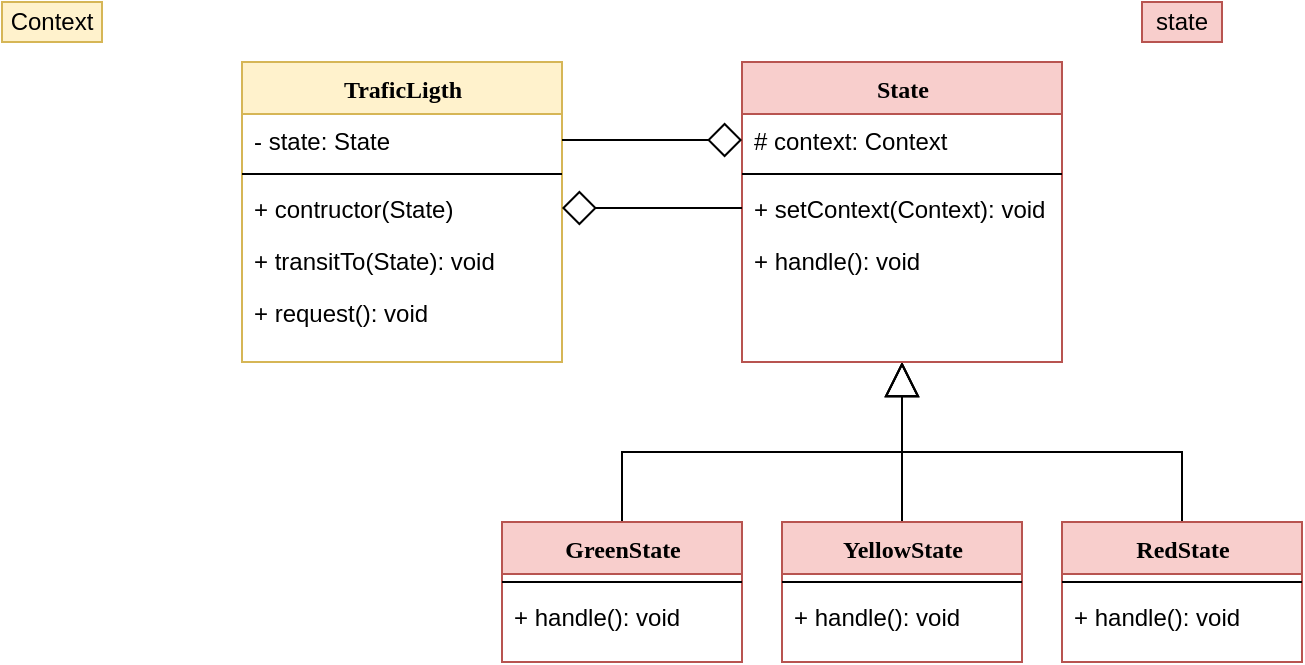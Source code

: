 <mxfile version="14.1.1" type="device"><diagram name="Page-1" id="9f46799a-70d6-7492-0946-bef42562c5a5"><mxGraphModel dx="1374" dy="774" grid="1" gridSize="10" guides="1" tooltips="1" connect="1" arrows="1" fold="1" page="1" pageScale="1" pageWidth="1100" pageHeight="850" background="#ffffff" math="0" shadow="0"><root><mxCell id="0"/><mxCell id="1" parent="0"/><mxCell id="78961159f06e98e8-17" value="TraficLigth" style="swimlane;html=1;fontStyle=1;align=center;verticalAlign=top;childLayout=stackLayout;horizontal=1;startSize=26;horizontalStack=0;resizeParent=1;resizeLast=0;collapsible=1;marginBottom=0;swimlaneFillColor=#ffffff;rounded=0;shadow=0;comic=0;labelBackgroundColor=none;strokeWidth=1;fillColor=#fff2cc;fontFamily=Verdana;fontSize=12;strokeColor=#d6b656;" parent="1" vertex="1"><mxGeometry x="250" y="80" width="160" height="150" as="geometry"/></mxCell><mxCell id="78961159f06e98e8-24" value="- state: State" style="text;html=1;strokeColor=none;fillColor=none;align=left;verticalAlign=top;spacingLeft=4;spacingRight=4;whiteSpace=wrap;overflow=hidden;rotatable=0;points=[[0,0.5],[1,0.5]];portConstraint=eastwest;" parent="78961159f06e98e8-17" vertex="1"><mxGeometry y="26" width="160" height="26" as="geometry"/></mxCell><mxCell id="78961159f06e98e8-19" value="" style="line;html=1;strokeWidth=1;fillColor=none;align=left;verticalAlign=middle;spacingTop=-1;spacingLeft=3;spacingRight=3;rotatable=0;labelPosition=right;points=[];portConstraint=eastwest;" parent="78961159f06e98e8-17" vertex="1"><mxGeometry y="52" width="160" height="8" as="geometry"/></mxCell><mxCell id="78961159f06e98e8-20" value="+ contructor(State)" style="text;html=1;strokeColor=none;fillColor=none;align=left;verticalAlign=top;spacingLeft=4;spacingRight=4;whiteSpace=wrap;overflow=hidden;rotatable=0;points=[[0,0.5],[1,0.5]];portConstraint=eastwest;" parent="78961159f06e98e8-17" vertex="1"><mxGeometry y="60" width="160" height="26" as="geometry"/></mxCell><mxCell id="78961159f06e98e8-27" value="+ transitTo(State): void" style="text;html=1;strokeColor=none;fillColor=none;align=left;verticalAlign=top;spacingLeft=4;spacingRight=4;whiteSpace=wrap;overflow=hidden;rotatable=0;points=[[0,0.5],[1,0.5]];portConstraint=eastwest;" parent="78961159f06e98e8-17" vertex="1"><mxGeometry y="86" width="160" height="26" as="geometry"/></mxCell><mxCell id="xsuTLPsKMHR6Zt-Xs6wA-1" value="+ request(): void" style="text;html=1;strokeColor=none;fillColor=none;align=left;verticalAlign=top;spacingLeft=4;spacingRight=4;whiteSpace=wrap;overflow=hidden;rotatable=0;points=[[0,0.5],[1,0.5]];portConstraint=eastwest;" vertex="1" parent="78961159f06e98e8-17"><mxGeometry y="112" width="160" height="26" as="geometry"/></mxCell><mxCell id="xsuTLPsKMHR6Zt-Xs6wA-2" value="Context" style="text;html=1;strokeColor=#d6b656;fillColor=#fff2cc;align=center;verticalAlign=middle;whiteSpace=wrap;rounded=0;" vertex="1" parent="1"><mxGeometry x="130" y="50" width="50" height="20" as="geometry"/></mxCell><mxCell id="xsuTLPsKMHR6Zt-Xs6wA-23" style="edgeStyle=orthogonalEdgeStyle;rounded=0;orthogonalLoop=1;jettySize=auto;html=1;exitX=0.5;exitY=1;exitDx=0;exitDy=0;startArrow=block;startFill=0;startSize=15;endArrow=none;endFill=0;" edge="1" parent="1" source="xsuTLPsKMHR6Zt-Xs6wA-3" target="xsuTLPsKMHR6Zt-Xs6wA-12"><mxGeometry relative="1" as="geometry"/></mxCell><mxCell id="xsuTLPsKMHR6Zt-Xs6wA-24" style="edgeStyle=orthogonalEdgeStyle;rounded=0;orthogonalLoop=1;jettySize=auto;html=1;exitX=0.5;exitY=1;exitDx=0;exitDy=0;entryX=0.5;entryY=0;entryDx=0;entryDy=0;startArrow=block;startFill=0;startSize=15;endArrow=none;endFill=0;" edge="1" parent="1" source="xsuTLPsKMHR6Zt-Xs6wA-3" target="xsuTLPsKMHR6Zt-Xs6wA-17"><mxGeometry relative="1" as="geometry"/></mxCell><mxCell id="xsuTLPsKMHR6Zt-Xs6wA-25" style="edgeStyle=orthogonalEdgeStyle;rounded=0;orthogonalLoop=1;jettySize=auto;html=1;exitX=0.5;exitY=1;exitDx=0;exitDy=0;startArrow=block;startFill=0;startSize=15;endArrow=none;endFill=0;" edge="1" parent="1" source="xsuTLPsKMHR6Zt-Xs6wA-3" target="xsuTLPsKMHR6Zt-Xs6wA-20"><mxGeometry relative="1" as="geometry"/></mxCell><mxCell id="xsuTLPsKMHR6Zt-Xs6wA-3" value="State" style="swimlane;html=1;fontStyle=1;align=center;verticalAlign=top;childLayout=stackLayout;horizontal=1;startSize=26;horizontalStack=0;resizeParent=1;resizeLast=0;collapsible=1;marginBottom=0;swimlaneFillColor=#ffffff;rounded=0;shadow=0;comic=0;labelBackgroundColor=none;strokeWidth=1;fillColor=#f8cecc;fontFamily=Verdana;fontSize=12;strokeColor=#b85450;" vertex="1" parent="1"><mxGeometry x="500" y="80" width="160" height="150" as="geometry"/></mxCell><mxCell id="xsuTLPsKMHR6Zt-Xs6wA-4" value="# context: Context" style="text;html=1;strokeColor=none;fillColor=none;align=left;verticalAlign=top;spacingLeft=4;spacingRight=4;whiteSpace=wrap;overflow=hidden;rotatable=0;points=[[0,0.5],[1,0.5]];portConstraint=eastwest;" vertex="1" parent="xsuTLPsKMHR6Zt-Xs6wA-3"><mxGeometry y="26" width="160" height="26" as="geometry"/></mxCell><mxCell id="xsuTLPsKMHR6Zt-Xs6wA-5" value="" style="line;html=1;strokeWidth=1;fillColor=none;align=left;verticalAlign=middle;spacingTop=-1;spacingLeft=3;spacingRight=3;rotatable=0;labelPosition=right;points=[];portConstraint=eastwest;" vertex="1" parent="xsuTLPsKMHR6Zt-Xs6wA-3"><mxGeometry y="52" width="160" height="8" as="geometry"/></mxCell><mxCell id="xsuTLPsKMHR6Zt-Xs6wA-7" value="+ setContext(Context): void" style="text;html=1;strokeColor=none;fillColor=none;align=left;verticalAlign=top;spacingLeft=4;spacingRight=4;whiteSpace=wrap;overflow=hidden;rotatable=0;points=[[0,0.5],[1,0.5]];portConstraint=eastwest;" vertex="1" parent="xsuTLPsKMHR6Zt-Xs6wA-3"><mxGeometry y="60" width="160" height="26" as="geometry"/></mxCell><mxCell id="xsuTLPsKMHR6Zt-Xs6wA-8" value="+ handle(): void" style="text;html=1;strokeColor=none;fillColor=none;align=left;verticalAlign=top;spacingLeft=4;spacingRight=4;whiteSpace=wrap;overflow=hidden;rotatable=0;points=[[0,0.5],[1,0.5]];portConstraint=eastwest;" vertex="1" parent="xsuTLPsKMHR6Zt-Xs6wA-3"><mxGeometry y="86" width="160" height="26" as="geometry"/></mxCell><mxCell id="xsuTLPsKMHR6Zt-Xs6wA-9" value="state" style="text;html=1;strokeColor=#b85450;fillColor=#f8cecc;align=center;verticalAlign=middle;whiteSpace=wrap;rounded=0;" vertex="1" parent="1"><mxGeometry x="700" y="50" width="40" height="20" as="geometry"/></mxCell><mxCell id="xsuTLPsKMHR6Zt-Xs6wA-10" style="edgeStyle=orthogonalEdgeStyle;rounded=0;orthogonalLoop=1;jettySize=auto;html=1;exitX=0;exitY=0.5;exitDx=0;exitDy=0;startArrow=diamond;startFill=0;startSize=15;endArrow=none;endFill=0;" edge="1" parent="1" source="xsuTLPsKMHR6Zt-Xs6wA-4" target="78961159f06e98e8-24"><mxGeometry relative="1" as="geometry"/></mxCell><mxCell id="xsuTLPsKMHR6Zt-Xs6wA-11" style="edgeStyle=orthogonalEdgeStyle;rounded=0;orthogonalLoop=1;jettySize=auto;html=1;exitX=1;exitY=0.5;exitDx=0;exitDy=0;entryX=0;entryY=0.5;entryDx=0;entryDy=0;startArrow=diamond;startFill=0;startSize=15;endArrow=none;endFill=0;" edge="1" parent="1" source="78961159f06e98e8-20" target="xsuTLPsKMHR6Zt-Xs6wA-7"><mxGeometry relative="1" as="geometry"/></mxCell><mxCell id="xsuTLPsKMHR6Zt-Xs6wA-12" value="GreenState" style="swimlane;html=1;fontStyle=1;align=center;verticalAlign=top;childLayout=stackLayout;horizontal=1;startSize=26;horizontalStack=0;resizeParent=1;resizeLast=0;collapsible=1;marginBottom=0;swimlaneFillColor=#ffffff;rounded=0;shadow=0;comic=0;labelBackgroundColor=none;strokeWidth=1;fillColor=#f8cecc;fontFamily=Verdana;fontSize=12;strokeColor=#b85450;" vertex="1" parent="1"><mxGeometry x="380" y="310" width="120" height="70" as="geometry"/></mxCell><mxCell id="xsuTLPsKMHR6Zt-Xs6wA-14" value="" style="line;html=1;strokeWidth=1;fillColor=none;align=left;verticalAlign=middle;spacingTop=-1;spacingLeft=3;spacingRight=3;rotatable=0;labelPosition=right;points=[];portConstraint=eastwest;" vertex="1" parent="xsuTLPsKMHR6Zt-Xs6wA-12"><mxGeometry y="26" width="120" height="8" as="geometry"/></mxCell><mxCell id="xsuTLPsKMHR6Zt-Xs6wA-16" value="+ handle(): void" style="text;html=1;strokeColor=none;fillColor=none;align=left;verticalAlign=top;spacingLeft=4;spacingRight=4;whiteSpace=wrap;overflow=hidden;rotatable=0;points=[[0,0.5],[1,0.5]];portConstraint=eastwest;" vertex="1" parent="xsuTLPsKMHR6Zt-Xs6wA-12"><mxGeometry y="34" width="120" height="26" as="geometry"/></mxCell><mxCell id="xsuTLPsKMHR6Zt-Xs6wA-17" value="YellowState" style="swimlane;html=1;fontStyle=1;align=center;verticalAlign=top;childLayout=stackLayout;horizontal=1;startSize=26;horizontalStack=0;resizeParent=1;resizeLast=0;collapsible=1;marginBottom=0;swimlaneFillColor=#ffffff;rounded=0;shadow=0;comic=0;labelBackgroundColor=none;strokeWidth=1;fillColor=#f8cecc;fontFamily=Verdana;fontSize=12;strokeColor=#b85450;" vertex="1" parent="1"><mxGeometry x="520" y="310" width="120" height="70" as="geometry"/></mxCell><mxCell id="xsuTLPsKMHR6Zt-Xs6wA-18" value="" style="line;html=1;strokeWidth=1;fillColor=none;align=left;verticalAlign=middle;spacingTop=-1;spacingLeft=3;spacingRight=3;rotatable=0;labelPosition=right;points=[];portConstraint=eastwest;" vertex="1" parent="xsuTLPsKMHR6Zt-Xs6wA-17"><mxGeometry y="26" width="120" height="8" as="geometry"/></mxCell><mxCell id="xsuTLPsKMHR6Zt-Xs6wA-19" value="+ handle(): void" style="text;html=1;strokeColor=none;fillColor=none;align=left;verticalAlign=top;spacingLeft=4;spacingRight=4;whiteSpace=wrap;overflow=hidden;rotatable=0;points=[[0,0.5],[1,0.5]];portConstraint=eastwest;" vertex="1" parent="xsuTLPsKMHR6Zt-Xs6wA-17"><mxGeometry y="34" width="120" height="26" as="geometry"/></mxCell><mxCell id="xsuTLPsKMHR6Zt-Xs6wA-20" value="RedState" style="swimlane;html=1;fontStyle=1;align=center;verticalAlign=top;childLayout=stackLayout;horizontal=1;startSize=26;horizontalStack=0;resizeParent=1;resizeLast=0;collapsible=1;marginBottom=0;swimlaneFillColor=#ffffff;rounded=0;shadow=0;comic=0;labelBackgroundColor=none;strokeWidth=1;fillColor=#f8cecc;fontFamily=Verdana;fontSize=12;strokeColor=#b85450;" vertex="1" parent="1"><mxGeometry x="660" y="310" width="120" height="70" as="geometry"/></mxCell><mxCell id="xsuTLPsKMHR6Zt-Xs6wA-21" value="" style="line;html=1;strokeWidth=1;fillColor=none;align=left;verticalAlign=middle;spacingTop=-1;spacingLeft=3;spacingRight=3;rotatable=0;labelPosition=right;points=[];portConstraint=eastwest;" vertex="1" parent="xsuTLPsKMHR6Zt-Xs6wA-20"><mxGeometry y="26" width="120" height="8" as="geometry"/></mxCell><mxCell id="xsuTLPsKMHR6Zt-Xs6wA-22" value="+ handle(): void" style="text;html=1;strokeColor=none;fillColor=none;align=left;verticalAlign=top;spacingLeft=4;spacingRight=4;whiteSpace=wrap;overflow=hidden;rotatable=0;points=[[0,0.5],[1,0.5]];portConstraint=eastwest;" vertex="1" parent="xsuTLPsKMHR6Zt-Xs6wA-20"><mxGeometry y="34" width="120" height="26" as="geometry"/></mxCell></root></mxGraphModel></diagram></mxfile>
